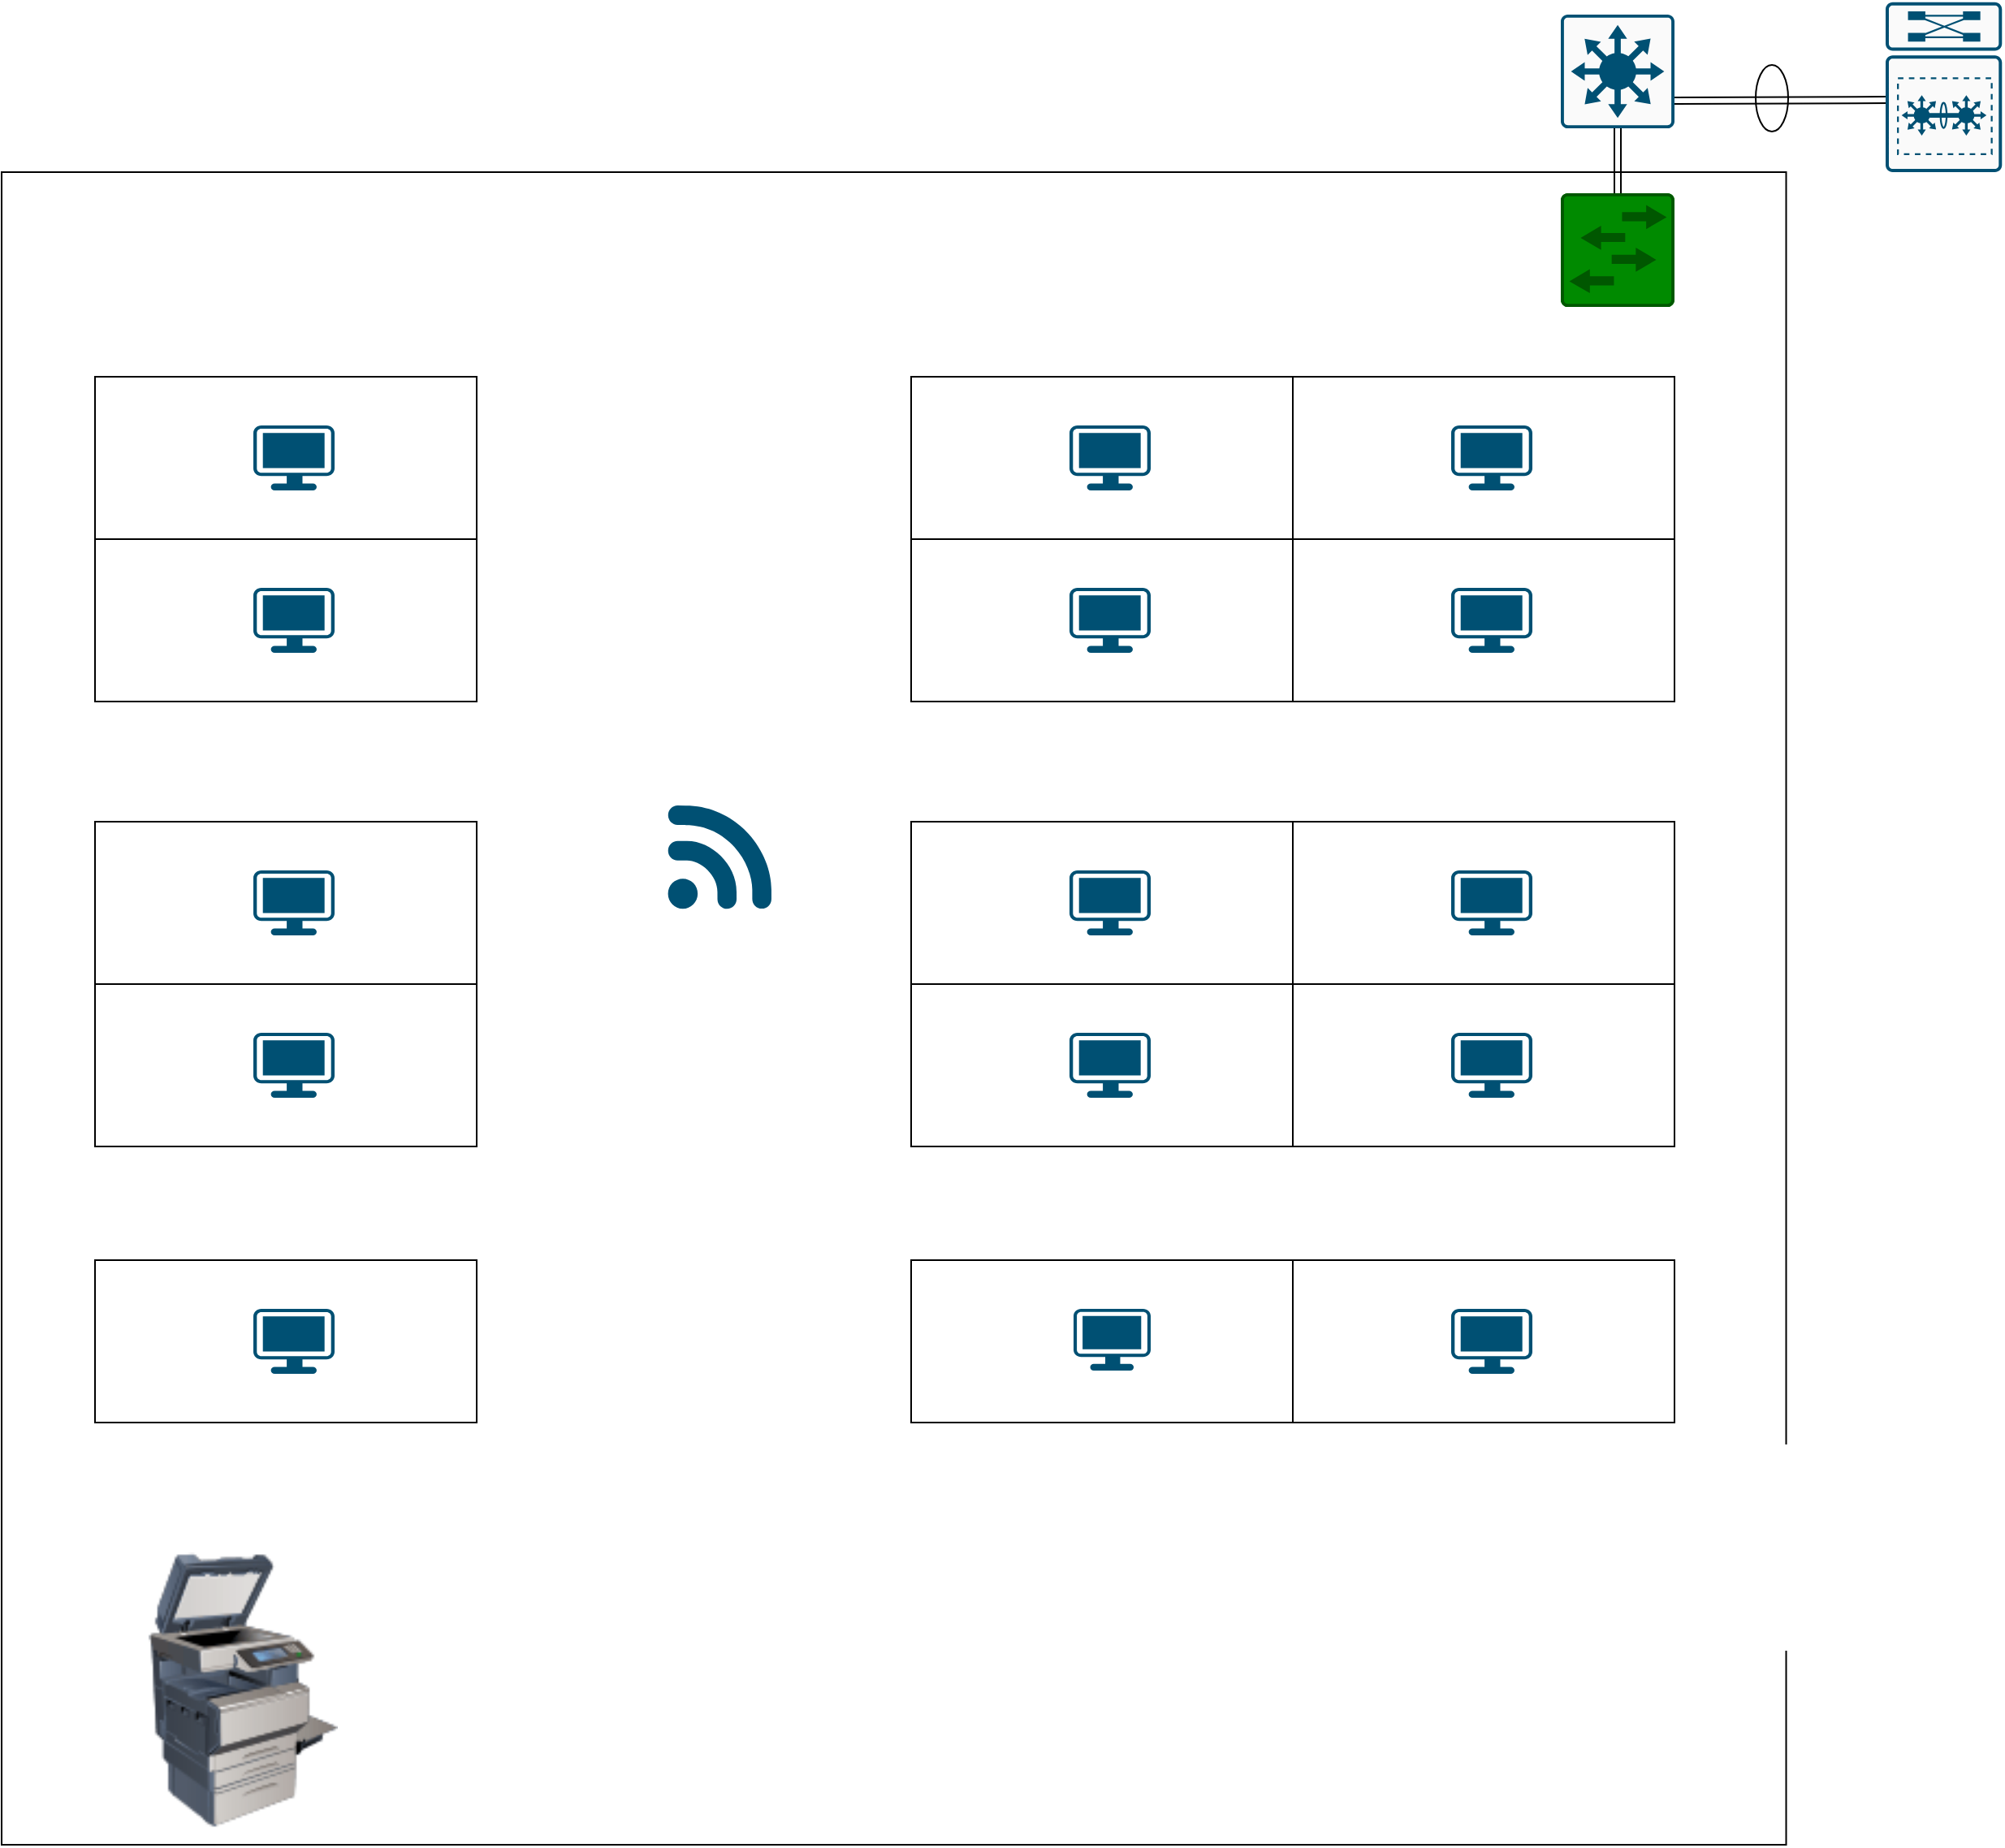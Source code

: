 <mxfile version="13.5.1" type="github">
  <diagram id="Ht1M8jgEwFfnCIfOTk4-" name="Page-1">
    <mxGraphModel dx="2076" dy="1168" grid="1" gridSize="10" guides="1" tooltips="1" connect="1" arrows="1" fold="1" page="1" pageScale="1" pageWidth="827" pageHeight="1169" math="0" shadow="0">
      <root>
        <mxCell id="0" />
        <mxCell id="1" parent="0" />
        <mxCell id="IyRs7n4xf-Tw-_JyTJ-p-65" value="" style="ellipse;whiteSpace=wrap;html=1;" vertex="1" parent="1">
          <mxGeometry x="1100" y="54" width="20" height="41" as="geometry" />
        </mxCell>
        <mxCell id="IyRs7n4xf-Tw-_JyTJ-p-64" value="" style="whiteSpace=wrap;html=1;" vertex="1" parent="1">
          <mxGeometry x="20" y="120" width="1098.75" height="1030" as="geometry" />
        </mxCell>
        <mxCell id="IyRs7n4xf-Tw-_JyTJ-p-27" value="" style="whiteSpace=wrap;html=1;" vertex="1" parent="1">
          <mxGeometry x="77.5" y="246" width="235" height="100" as="geometry" />
        </mxCell>
        <mxCell id="IyRs7n4xf-Tw-_JyTJ-p-17" style="edgeStyle=none;shape=link;rounded=0;orthogonalLoop=1;jettySize=auto;html=1;entryX=0.025;entryY=0.575;entryDx=0;entryDy=0;entryPerimeter=0;" edge="1" parent="1" target="IyRs7n4xf-Tw-_JyTJ-p-13">
          <mxGeometry relative="1" as="geometry">
            <mxPoint x="1050" y="76" as="sourcePoint" />
          </mxGeometry>
        </mxCell>
        <mxCell id="IyRs7n4xf-Tw-_JyTJ-p-3" value="" style="points=[[0.015,0.015,0],[0.985,0.015,0],[0.985,0.985,0],[0.015,0.985,0],[0.25,0,0],[0.5,0,0],[0.75,0,0],[1,0.25,0],[1,0.5,0],[1,0.75,0],[0.75,1,0],[0.5,1,0],[0.25,1,0],[0,0.75,0],[0,0.5,0],[0,0.25,0]];verticalLabelPosition=bottom;html=1;verticalAlign=top;aspect=fixed;align=center;pointerEvents=1;shape=mxgraph.cisco19.rect;prIcon=l3_switch;fillColor=#FAFAFA;strokeColor=#005073;" vertex="1" parent="1">
          <mxGeometry x="980" y="23" width="70" height="70" as="geometry" />
        </mxCell>
        <mxCell id="IyRs7n4xf-Tw-_JyTJ-p-12" style="edgeStyle=none;shape=link;rounded=0;orthogonalLoop=1;jettySize=auto;html=1;exitX=0.5;exitY=0;exitDx=0;exitDy=0;exitPerimeter=0;entryX=0.5;entryY=1;entryDx=0;entryDy=0;entryPerimeter=0;" edge="1" parent="1" source="IyRs7n4xf-Tw-_JyTJ-p-5" target="IyRs7n4xf-Tw-_JyTJ-p-3">
          <mxGeometry relative="1" as="geometry" />
        </mxCell>
        <mxCell id="IyRs7n4xf-Tw-_JyTJ-p-5" value="" style="points=[[0.015,0.015,0],[0.985,0.015,0],[0.985,0.985,0],[0.015,0.985,0],[0.25,0,0],[0.5,0,0],[0.75,0,0],[1,0.25,0],[1,0.5,0],[1,0.75,0],[0.75,1,0],[0.5,1,0],[0.25,1,0],[0,0.75,0],[0,0.5,0],[0,0.25,0]];verticalLabelPosition=bottom;html=1;verticalAlign=top;aspect=fixed;align=center;pointerEvents=1;shape=mxgraph.cisco19.rect;prIcon=l2_switch;fillColor=#008a00;strokeColor=#005700;fontColor=#ffffff;" vertex="1" parent="1">
          <mxGeometry x="980" y="133" width="70" height="70" as="geometry" />
        </mxCell>
        <mxCell id="IyRs7n4xf-Tw-_JyTJ-p-13" value="" style="points=[[0.015,0.015,0],[0.985,0.015,0],[0.985,0.985,0],[0.015,0.985,0],[0.25,0,0],[0.5,0,0],[0.75,0,0],[1,0.25,0],[1,0.5,0],[1,0.75,0],[0.75,1,0],[0.5,1,0],[0.25,1,0],[0,0.75,0],[0,0.5,0],[0,0.25,0]];verticalLabelPosition=bottom;html=1;verticalAlign=top;aspect=fixed;align=center;pointerEvents=1;shape=mxgraph.cisco19.rect;prIcon=6500_vss;fillColor=#FAFAFA;strokeColor=#005073;" vertex="1" parent="1">
          <mxGeometry x="1180" y="15.4" width="71.64" height="104.6" as="geometry" />
        </mxCell>
        <mxCell id="IyRs7n4xf-Tw-_JyTJ-p-19" value="" style="points=[[0.03,0.03,0],[0.5,0,0],[0.97,0.03,0],[1,0.4,0],[0.97,0.745,0],[0.5,1,0],[0.03,0.745,0],[0,0.4,0]];verticalLabelPosition=bottom;html=1;verticalAlign=top;aspect=fixed;align=center;pointerEvents=1;shape=mxgraph.cisco19.workstation;fillColor=#005073;strokeColor=none;" vertex="1" parent="1">
          <mxGeometry x="175" y="276" width="50" height="40" as="geometry" />
        </mxCell>
        <mxCell id="IyRs7n4xf-Tw-_JyTJ-p-20" value="" style="points=[[0.005,0.09,0],[0.08,0,0],[0.76,0.25,0],[1,0.92,0],[0.91,0.995,0],[0.57,0.995,0],[0.045,0.955,0],[0.005,0.43,0]];verticalLabelPosition=bottom;html=1;verticalAlign=top;aspect=fixed;align=center;pointerEvents=1;shape=mxgraph.cisco19.3g_4g_indicator;fillColor=#005073;strokeColor=none;" vertex="1" parent="1">
          <mxGeometry x="430" y="510" width="64" height="64" as="geometry" />
        </mxCell>
        <mxCell id="IyRs7n4xf-Tw-_JyTJ-p-23" value="" style="image;html=1;image=img/lib/clip_art/computers/Printer_Commercial_128x128.png" vertex="1" parent="1">
          <mxGeometry x="77.5" y="970" width="182.5" height="170" as="geometry" />
        </mxCell>
        <mxCell id="IyRs7n4xf-Tw-_JyTJ-p-34" value="" style="whiteSpace=wrap;html=1;" vertex="1" parent="1">
          <mxGeometry x="77.5" y="346" width="235" height="100" as="geometry" />
        </mxCell>
        <mxCell id="IyRs7n4xf-Tw-_JyTJ-p-35" value="" style="points=[[0.03,0.03,0],[0.5,0,0],[0.97,0.03,0],[1,0.4,0],[0.97,0.745,0],[0.5,1,0],[0.03,0.745,0],[0,0.4,0]];verticalLabelPosition=bottom;html=1;verticalAlign=top;aspect=fixed;align=center;pointerEvents=1;shape=mxgraph.cisco19.workstation;fillColor=#005073;strokeColor=none;" vertex="1" parent="1">
          <mxGeometry x="175" y="376" width="50" height="40" as="geometry" />
        </mxCell>
        <mxCell id="IyRs7n4xf-Tw-_JyTJ-p-37" value="" style="whiteSpace=wrap;html=1;" vertex="1" parent="1">
          <mxGeometry x="580" y="246" width="235" height="100" as="geometry" />
        </mxCell>
        <mxCell id="IyRs7n4xf-Tw-_JyTJ-p-38" value="" style="points=[[0.03,0.03,0],[0.5,0,0],[0.97,0.03,0],[1,0.4,0],[0.97,0.745,0],[0.5,1,0],[0.03,0.745,0],[0,0.4,0]];verticalLabelPosition=bottom;html=1;verticalAlign=top;aspect=fixed;align=center;pointerEvents=1;shape=mxgraph.cisco19.workstation;fillColor=#005073;strokeColor=none;" vertex="1" parent="1">
          <mxGeometry x="677.5" y="276" width="50" height="40" as="geometry" />
        </mxCell>
        <mxCell id="IyRs7n4xf-Tw-_JyTJ-p-39" value="" style="whiteSpace=wrap;html=1;" vertex="1" parent="1">
          <mxGeometry x="815" y="246" width="235" height="100" as="geometry" />
        </mxCell>
        <mxCell id="IyRs7n4xf-Tw-_JyTJ-p-40" value="" style="points=[[0.03,0.03,0],[0.5,0,0],[0.97,0.03,0],[1,0.4,0],[0.97,0.745,0],[0.5,1,0],[0.03,0.745,0],[0,0.4,0]];verticalLabelPosition=bottom;html=1;verticalAlign=top;aspect=fixed;align=center;pointerEvents=1;shape=mxgraph.cisco19.workstation;fillColor=#005073;strokeColor=none;" vertex="1" parent="1">
          <mxGeometry x="912.5" y="276" width="50" height="40" as="geometry" />
        </mxCell>
        <mxCell id="IyRs7n4xf-Tw-_JyTJ-p-41" value="" style="whiteSpace=wrap;html=1;" vertex="1" parent="1">
          <mxGeometry x="580" y="346" width="235" height="100" as="geometry" />
        </mxCell>
        <mxCell id="IyRs7n4xf-Tw-_JyTJ-p-42" value="" style="points=[[0.03,0.03,0],[0.5,0,0],[0.97,0.03,0],[1,0.4,0],[0.97,0.745,0],[0.5,1,0],[0.03,0.745,0],[0,0.4,0]];verticalLabelPosition=bottom;html=1;verticalAlign=top;aspect=fixed;align=center;pointerEvents=1;shape=mxgraph.cisco19.workstation;fillColor=#005073;strokeColor=none;" vertex="1" parent="1">
          <mxGeometry x="677.5" y="376" width="50" height="40" as="geometry" />
        </mxCell>
        <mxCell id="IyRs7n4xf-Tw-_JyTJ-p-43" value="" style="whiteSpace=wrap;html=1;" vertex="1" parent="1">
          <mxGeometry x="815" y="346" width="235" height="100" as="geometry" />
        </mxCell>
        <mxCell id="IyRs7n4xf-Tw-_JyTJ-p-44" value="" style="points=[[0.03,0.03,0],[0.5,0,0],[0.97,0.03,0],[1,0.4,0],[0.97,0.745,0],[0.5,1,0],[0.03,0.745,0],[0,0.4,0]];verticalLabelPosition=bottom;html=1;verticalAlign=top;aspect=fixed;align=center;pointerEvents=1;shape=mxgraph.cisco19.workstation;fillColor=#005073;strokeColor=none;" vertex="1" parent="1">
          <mxGeometry x="912.5" y="376" width="50" height="40" as="geometry" />
        </mxCell>
        <mxCell id="IyRs7n4xf-Tw-_JyTJ-p-45" value="" style="whiteSpace=wrap;html=1;" vertex="1" parent="1">
          <mxGeometry x="580" y="520" width="235" height="100" as="geometry" />
        </mxCell>
        <mxCell id="IyRs7n4xf-Tw-_JyTJ-p-46" value="" style="points=[[0.03,0.03,0],[0.5,0,0],[0.97,0.03,0],[1,0.4,0],[0.97,0.745,0],[0.5,1,0],[0.03,0.745,0],[0,0.4,0]];verticalLabelPosition=bottom;html=1;verticalAlign=top;aspect=fixed;align=center;pointerEvents=1;shape=mxgraph.cisco19.workstation;fillColor=#005073;strokeColor=none;" vertex="1" parent="1">
          <mxGeometry x="677.5" y="550" width="50" height="40" as="geometry" />
        </mxCell>
        <mxCell id="IyRs7n4xf-Tw-_JyTJ-p-47" value="" style="whiteSpace=wrap;html=1;" vertex="1" parent="1">
          <mxGeometry x="815" y="520" width="235" height="100" as="geometry" />
        </mxCell>
        <mxCell id="IyRs7n4xf-Tw-_JyTJ-p-48" value="" style="points=[[0.03,0.03,0],[0.5,0,0],[0.97,0.03,0],[1,0.4,0],[0.97,0.745,0],[0.5,1,0],[0.03,0.745,0],[0,0.4,0]];verticalLabelPosition=bottom;html=1;verticalAlign=top;aspect=fixed;align=center;pointerEvents=1;shape=mxgraph.cisco19.workstation;fillColor=#005073;strokeColor=none;" vertex="1" parent="1">
          <mxGeometry x="912.5" y="550" width="50" height="40" as="geometry" />
        </mxCell>
        <mxCell id="IyRs7n4xf-Tw-_JyTJ-p-49" value="" style="whiteSpace=wrap;html=1;" vertex="1" parent="1">
          <mxGeometry x="580" y="620" width="235" height="100" as="geometry" />
        </mxCell>
        <mxCell id="IyRs7n4xf-Tw-_JyTJ-p-50" value="" style="points=[[0.03,0.03,0],[0.5,0,0],[0.97,0.03,0],[1,0.4,0],[0.97,0.745,0],[0.5,1,0],[0.03,0.745,0],[0,0.4,0]];verticalLabelPosition=bottom;html=1;verticalAlign=top;aspect=fixed;align=center;pointerEvents=1;shape=mxgraph.cisco19.workstation;fillColor=#005073;strokeColor=none;" vertex="1" parent="1">
          <mxGeometry x="677.5" y="650" width="50" height="40" as="geometry" />
        </mxCell>
        <mxCell id="IyRs7n4xf-Tw-_JyTJ-p-51" value="" style="whiteSpace=wrap;html=1;" vertex="1" parent="1">
          <mxGeometry x="815" y="620" width="235" height="100" as="geometry" />
        </mxCell>
        <mxCell id="IyRs7n4xf-Tw-_JyTJ-p-52" value="" style="points=[[0.03,0.03,0],[0.5,0,0],[0.97,0.03,0],[1,0.4,0],[0.97,0.745,0],[0.5,1,0],[0.03,0.745,0],[0,0.4,0]];verticalLabelPosition=bottom;html=1;verticalAlign=top;aspect=fixed;align=center;pointerEvents=1;shape=mxgraph.cisco19.workstation;fillColor=#005073;strokeColor=none;" vertex="1" parent="1">
          <mxGeometry x="912.5" y="650" width="50" height="40" as="geometry" />
        </mxCell>
        <mxCell id="IyRs7n4xf-Tw-_JyTJ-p-53" value="" style="whiteSpace=wrap;html=1;" vertex="1" parent="1">
          <mxGeometry x="580" y="790" width="235" height="100" as="geometry" />
        </mxCell>
        <mxCell id="IyRs7n4xf-Tw-_JyTJ-p-54" value="" style="points=[[0.03,0.03,0],[0.5,0,0],[0.97,0.03,0],[1,0.4,0],[0.97,0.745,0],[0.5,1,0],[0.03,0.745,0],[0,0.4,0]];verticalLabelPosition=bottom;html=1;verticalAlign=top;aspect=fixed;align=center;pointerEvents=1;shape=mxgraph.cisco19.workstation;fillColor=#005073;strokeColor=none;" vertex="1" parent="1">
          <mxGeometry x="680" y="820" width="47.5" height="38" as="geometry" />
        </mxCell>
        <mxCell id="IyRs7n4xf-Tw-_JyTJ-p-55" value="" style="whiteSpace=wrap;html=1;" vertex="1" parent="1">
          <mxGeometry x="815" y="790" width="235" height="100" as="geometry" />
        </mxCell>
        <mxCell id="IyRs7n4xf-Tw-_JyTJ-p-56" value="" style="points=[[0.03,0.03,0],[0.5,0,0],[0.97,0.03,0],[1,0.4,0],[0.97,0.745,0],[0.5,1,0],[0.03,0.745,0],[0,0.4,0]];verticalLabelPosition=bottom;html=1;verticalAlign=top;aspect=fixed;align=center;pointerEvents=1;shape=mxgraph.cisco19.workstation;fillColor=#005073;strokeColor=none;" vertex="1" parent="1">
          <mxGeometry x="912.5" y="820" width="50" height="40" as="geometry" />
        </mxCell>
        <mxCell id="IyRs7n4xf-Tw-_JyTJ-p-57" value="" style="whiteSpace=wrap;html=1;" vertex="1" parent="1">
          <mxGeometry x="77.5" y="520" width="235" height="100" as="geometry" />
        </mxCell>
        <mxCell id="IyRs7n4xf-Tw-_JyTJ-p-58" value="" style="points=[[0.03,0.03,0],[0.5,0,0],[0.97,0.03,0],[1,0.4,0],[0.97,0.745,0],[0.5,1,0],[0.03,0.745,0],[0,0.4,0]];verticalLabelPosition=bottom;html=1;verticalAlign=top;aspect=fixed;align=center;pointerEvents=1;shape=mxgraph.cisco19.workstation;fillColor=#005073;strokeColor=none;" vertex="1" parent="1">
          <mxGeometry x="175" y="550" width="50" height="40" as="geometry" />
        </mxCell>
        <mxCell id="IyRs7n4xf-Tw-_JyTJ-p-59" value="" style="whiteSpace=wrap;html=1;" vertex="1" parent="1">
          <mxGeometry x="77.5" y="620" width="235" height="100" as="geometry" />
        </mxCell>
        <mxCell id="IyRs7n4xf-Tw-_JyTJ-p-60" value="" style="points=[[0.03,0.03,0],[0.5,0,0],[0.97,0.03,0],[1,0.4,0],[0.97,0.745,0],[0.5,1,0],[0.03,0.745,0],[0,0.4,0]];verticalLabelPosition=bottom;html=1;verticalAlign=top;aspect=fixed;align=center;pointerEvents=1;shape=mxgraph.cisco19.workstation;fillColor=#005073;strokeColor=none;" vertex="1" parent="1">
          <mxGeometry x="175" y="650" width="50" height="40" as="geometry" />
        </mxCell>
        <mxCell id="IyRs7n4xf-Tw-_JyTJ-p-62" value="" style="whiteSpace=wrap;html=1;" vertex="1" parent="1">
          <mxGeometry x="77.5" y="790" width="235" height="100" as="geometry" />
        </mxCell>
        <mxCell id="IyRs7n4xf-Tw-_JyTJ-p-63" value="" style="points=[[0.03,0.03,0],[0.5,0,0],[0.97,0.03,0],[1,0.4,0],[0.97,0.745,0],[0.5,1,0],[0.03,0.745,0],[0,0.4,0]];verticalLabelPosition=bottom;html=1;verticalAlign=top;aspect=fixed;align=center;pointerEvents=1;shape=mxgraph.cisco19.workstation;fillColor=#005073;strokeColor=none;" vertex="1" parent="1">
          <mxGeometry x="175" y="820" width="50" height="40" as="geometry" />
        </mxCell>
      </root>
    </mxGraphModel>
  </diagram>
</mxfile>
